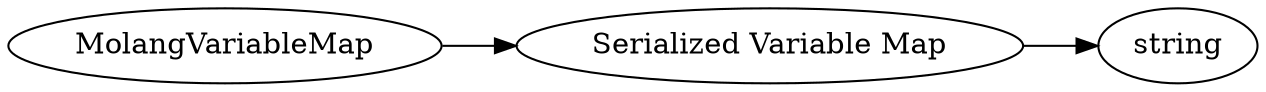 digraph "MolangVariableMap" {
rankdir = LR
14
14 -> 15
15 -> 16

14 [label="MolangVariableMap",comment="name: \"MolangVariableMap\", typeName: \"\", id: 14, branchId: 0, recurseId: -1, attributes: 0, notes: \"\""];
15 [label="Serialized Variable Map",comment="name: \"Serialized Variable Map\", typeName: \"\", id: 15, branchId: 0, recurseId: -1, attributes: 0, notes: \"\""];
16 [label="string",comment="name: \"string\", typeName: \"\", id: 16, branchId: 0, recurseId: -1, attributes: 512, notes: \"\""];
{ rank = max;16}

}
